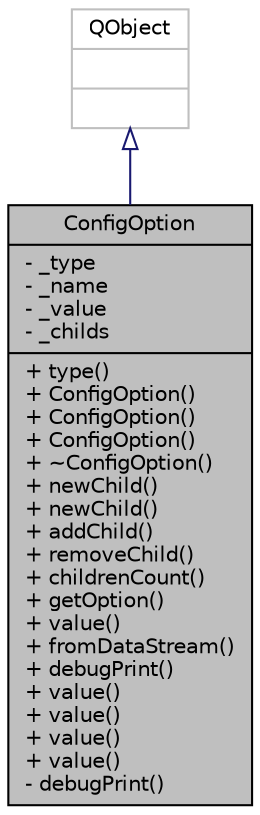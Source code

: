 digraph "ConfigOption"
{
 // LATEX_PDF_SIZE
  edge [fontname="Helvetica",fontsize="10",labelfontname="Helvetica",labelfontsize="10"];
  node [fontname="Helvetica",fontsize="10",shape=record];
  Node1 [label="{ConfigOption\n|- _type\l- _name\l- _value\l- _childs\l|+ type()\l+ ConfigOption()\l+ ConfigOption()\l+ ConfigOption()\l+ ~ConfigOption()\l+ newChild()\l+ newChild()\l+ addChild()\l+ removeChild()\l+ childrenCount()\l+ getOption()\l+ value()\l+ fromDataStream()\l+ debugPrint()\l+ value()\l+ value()\l+ value()\l+ value()\l- debugPrint()\l}",height=0.2,width=0.4,color="black", fillcolor="grey75", style="filled", fontcolor="black",tooltip=" "];
  Node2 -> Node1 [dir="back",color="midnightblue",fontsize="10",style="solid",arrowtail="onormal",fontname="Helvetica"];
  Node2 [label="{QObject\n||}",height=0.2,width=0.4,color="grey75", fillcolor="white", style="filled",tooltip=" "];
}
